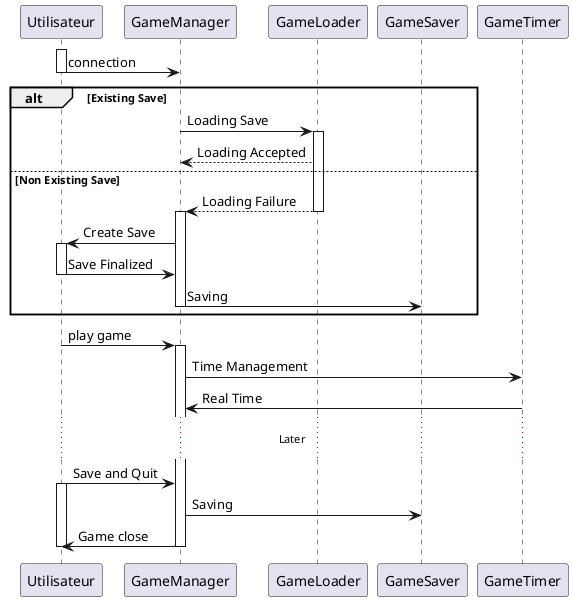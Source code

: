 	
@startuml game manager
/' Guide : https://plantuml.com/en/sequence-diagram '/

activate Utilisateur

Utilisateur -> GameManager : connection


/'
Gestion de la sauvegarde'/
deactivate Utilisateur


alt Existing Save

GameManager -> GameLoader: Loading Save

activate GameLoader

GameLoader --> GameManager: Loading Accepted



else Non Existing Save

    GameLoader --> GameManager: Loading Failure

    deactivate GameLoader

    activate GameManager

    GameManager -> Utilisateur : Create Save

    activate Utilisateur

    Utilisateur -> GameManager : Save Finalized

    deactivate Utilisateur

    GameManager -> GameSaver : Saving

    deactivate GameManager

end

/'
Dans le jeu
'/ 

Utilisateur -> GameManager : play game

activate GameManager

GameManager -> GameTimer : Time Management

GameTimer -> GameManager : Real Time

...Later...

Utilisateur -> GameManager : Save and Quit

activate Utilisateur

GameManager -> GameSaver : Saving

GameManager -> Utilisateur : Game close

deactivate Utilisateur

deactivate GameManager

@enduml
